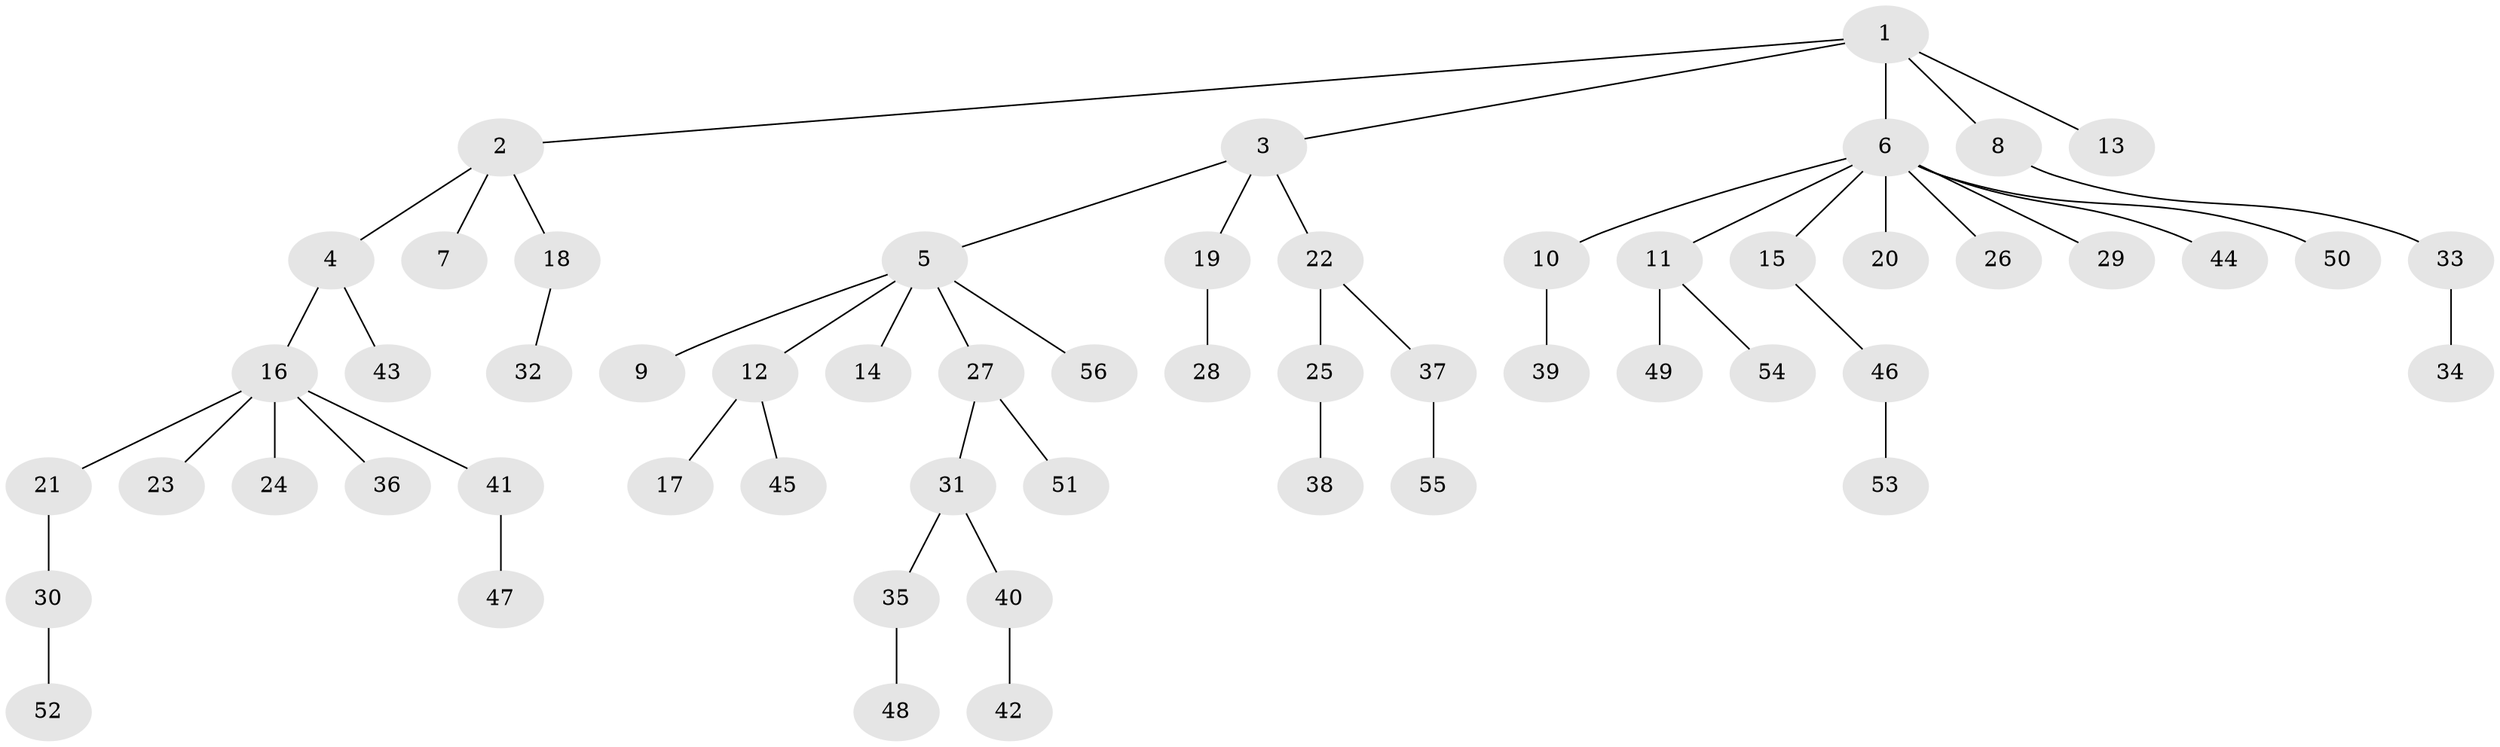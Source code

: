 // Generated by graph-tools (version 1.1) at 2025/15/03/09/25 04:15:22]
// undirected, 56 vertices, 55 edges
graph export_dot {
graph [start="1"]
  node [color=gray90,style=filled];
  1;
  2;
  3;
  4;
  5;
  6;
  7;
  8;
  9;
  10;
  11;
  12;
  13;
  14;
  15;
  16;
  17;
  18;
  19;
  20;
  21;
  22;
  23;
  24;
  25;
  26;
  27;
  28;
  29;
  30;
  31;
  32;
  33;
  34;
  35;
  36;
  37;
  38;
  39;
  40;
  41;
  42;
  43;
  44;
  45;
  46;
  47;
  48;
  49;
  50;
  51;
  52;
  53;
  54;
  55;
  56;
  1 -- 2;
  1 -- 3;
  1 -- 6;
  1 -- 8;
  1 -- 13;
  2 -- 4;
  2 -- 7;
  2 -- 18;
  3 -- 5;
  3 -- 19;
  3 -- 22;
  4 -- 16;
  4 -- 43;
  5 -- 9;
  5 -- 12;
  5 -- 14;
  5 -- 27;
  5 -- 56;
  6 -- 10;
  6 -- 11;
  6 -- 15;
  6 -- 20;
  6 -- 26;
  6 -- 29;
  6 -- 44;
  6 -- 50;
  8 -- 33;
  10 -- 39;
  11 -- 49;
  11 -- 54;
  12 -- 17;
  12 -- 45;
  15 -- 46;
  16 -- 21;
  16 -- 23;
  16 -- 24;
  16 -- 36;
  16 -- 41;
  18 -- 32;
  19 -- 28;
  21 -- 30;
  22 -- 25;
  22 -- 37;
  25 -- 38;
  27 -- 31;
  27 -- 51;
  30 -- 52;
  31 -- 35;
  31 -- 40;
  33 -- 34;
  35 -- 48;
  37 -- 55;
  40 -- 42;
  41 -- 47;
  46 -- 53;
}
